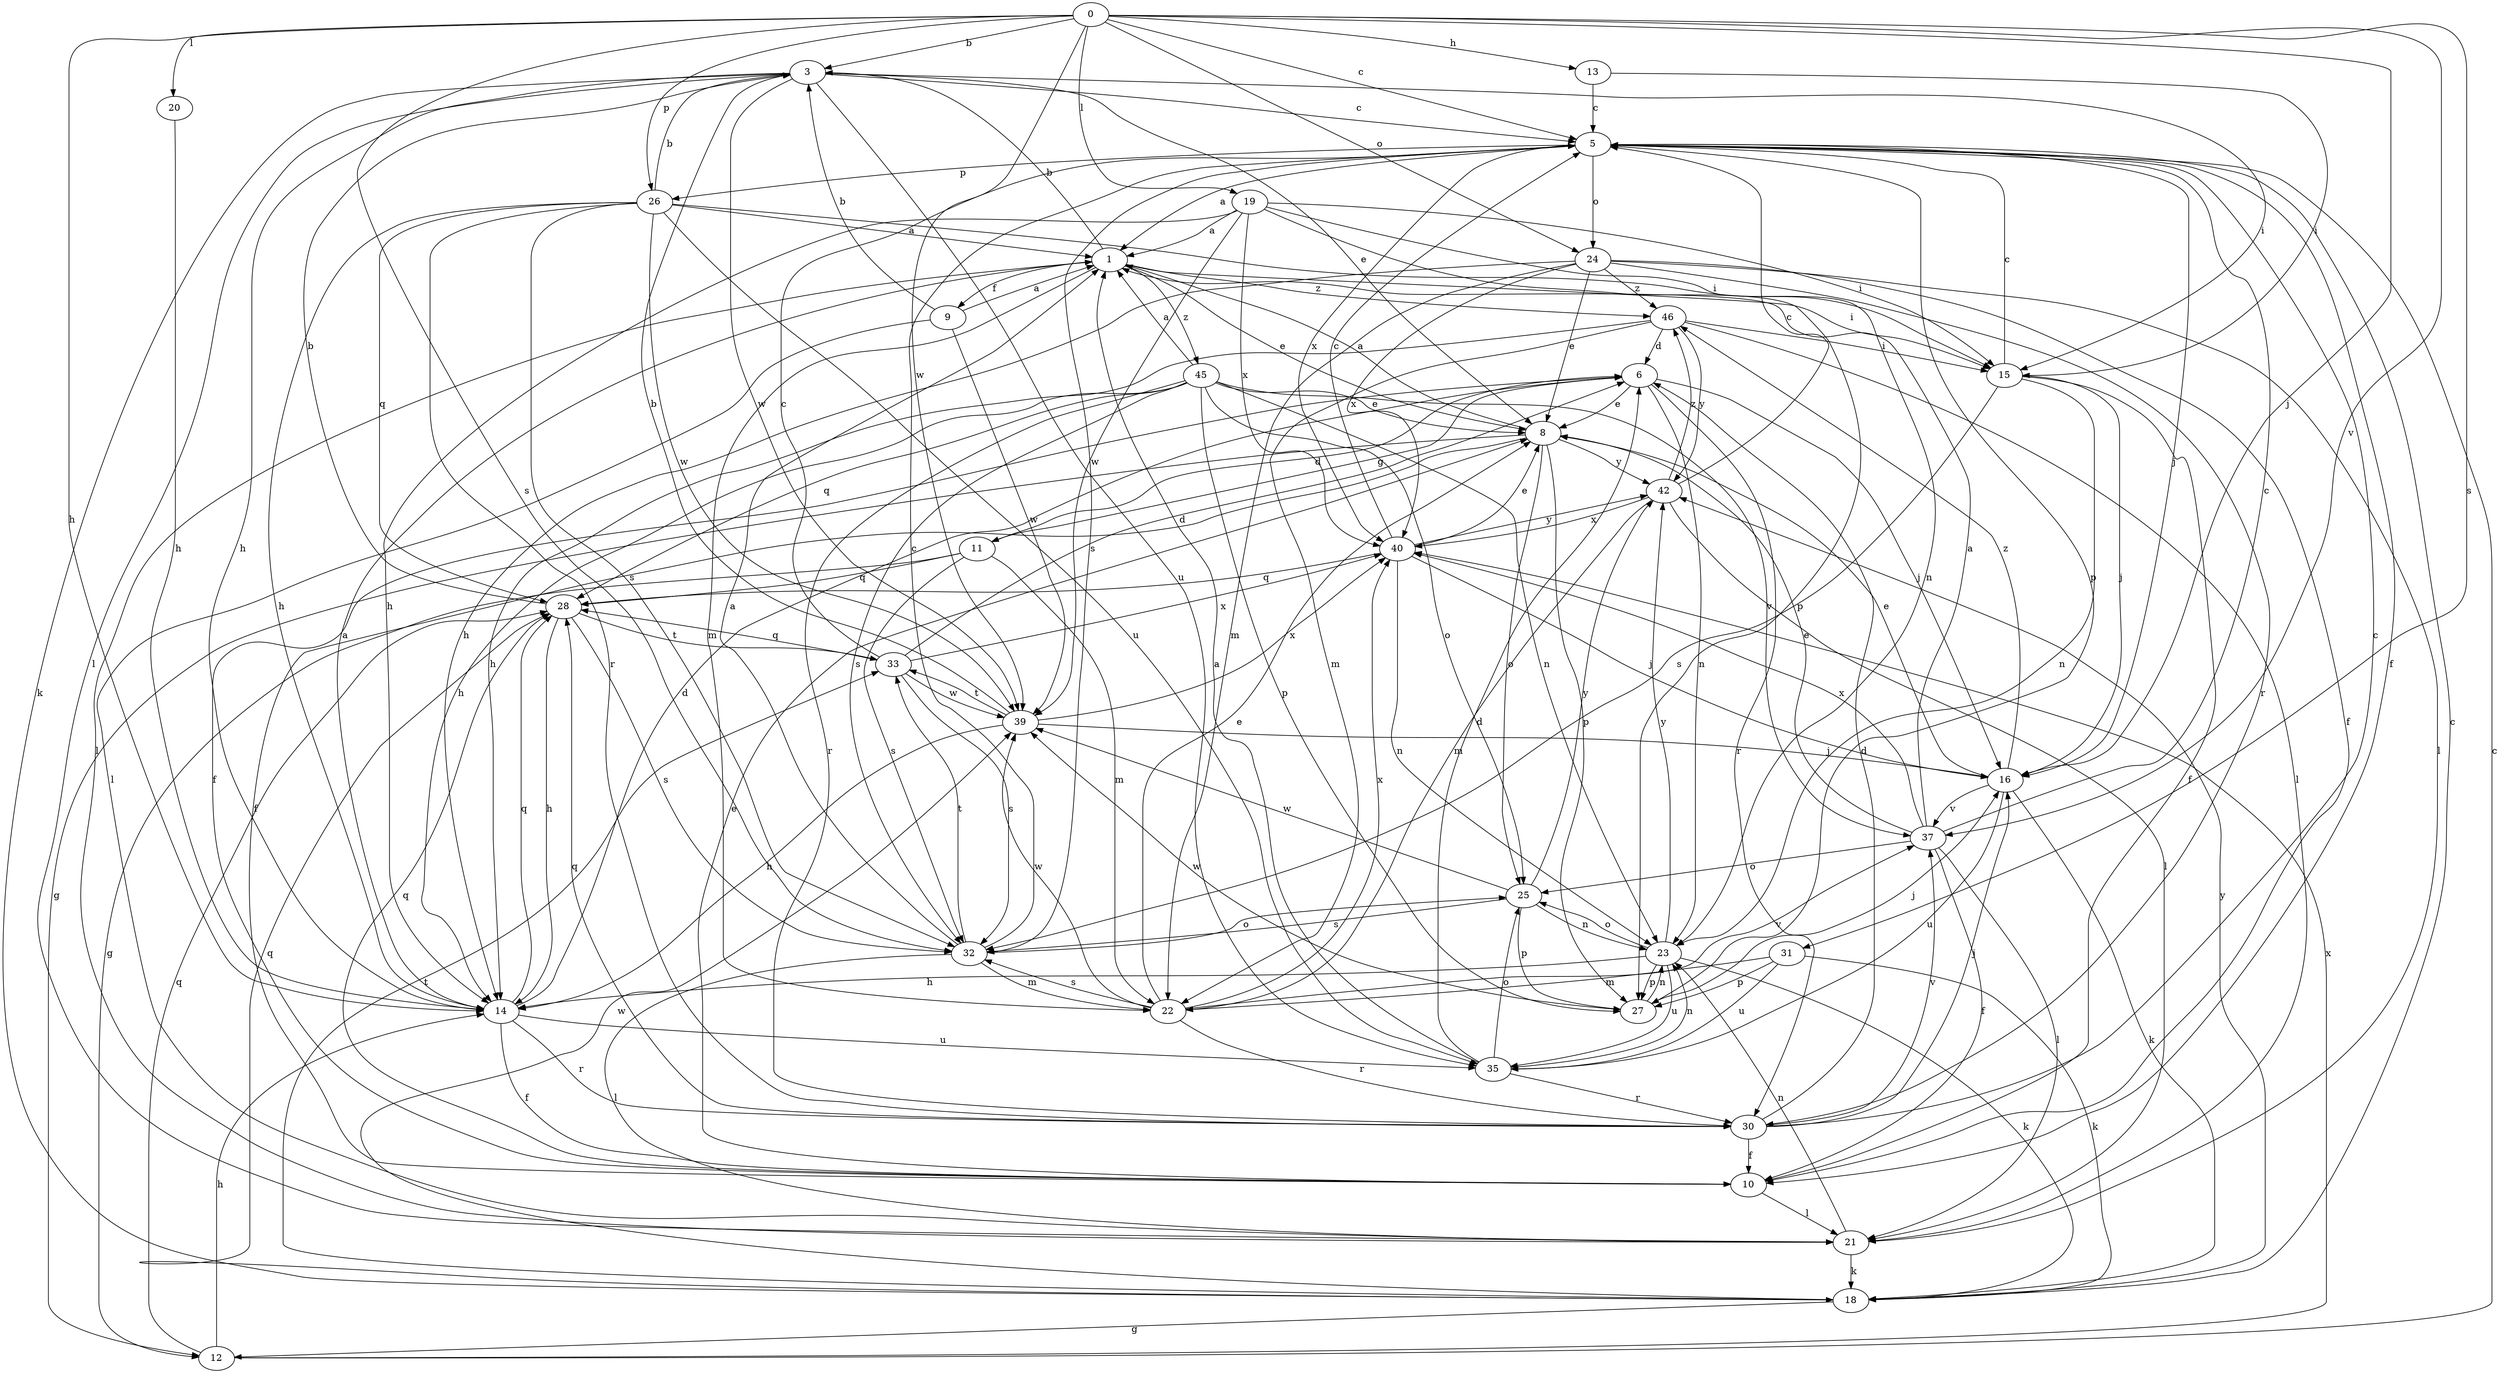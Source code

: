 strict digraph  {
0;
1;
3;
5;
6;
8;
9;
10;
11;
12;
13;
14;
15;
16;
18;
19;
20;
21;
22;
23;
24;
25;
26;
27;
28;
30;
31;
32;
33;
35;
37;
39;
40;
42;
45;
46;
0 -> 3  [label=b];
0 -> 5  [label=c];
0 -> 13  [label=h];
0 -> 14  [label=h];
0 -> 16  [label=j];
0 -> 19  [label=l];
0 -> 20  [label=l];
0 -> 24  [label=o];
0 -> 26  [label=p];
0 -> 31  [label=s];
0 -> 32  [label=s];
0 -> 37  [label=v];
0 -> 39  [label=w];
1 -> 3  [label=b];
1 -> 8  [label=e];
1 -> 9  [label=f];
1 -> 15  [label=i];
1 -> 21  [label=l];
1 -> 22  [label=m];
1 -> 45  [label=z];
1 -> 46  [label=z];
3 -> 5  [label=c];
3 -> 8  [label=e];
3 -> 14  [label=h];
3 -> 15  [label=i];
3 -> 18  [label=k];
3 -> 21  [label=l];
3 -> 35  [label=u];
3 -> 39  [label=w];
5 -> 1  [label=a];
5 -> 10  [label=f];
5 -> 16  [label=j];
5 -> 24  [label=o];
5 -> 26  [label=p];
5 -> 27  [label=p];
5 -> 32  [label=s];
5 -> 40  [label=x];
6 -> 8  [label=e];
6 -> 10  [label=f];
6 -> 11  [label=g];
6 -> 16  [label=j];
6 -> 23  [label=n];
6 -> 30  [label=r];
8 -> 1  [label=a];
8 -> 10  [label=f];
8 -> 12  [label=g];
8 -> 25  [label=o];
8 -> 27  [label=p];
8 -> 42  [label=y];
9 -> 1  [label=a];
9 -> 3  [label=b];
9 -> 21  [label=l];
9 -> 39  [label=w];
10 -> 8  [label=e];
10 -> 21  [label=l];
10 -> 28  [label=q];
11 -> 6  [label=d];
11 -> 12  [label=g];
11 -> 22  [label=m];
11 -> 28  [label=q];
11 -> 32  [label=s];
12 -> 5  [label=c];
12 -> 14  [label=h];
12 -> 28  [label=q];
12 -> 40  [label=x];
13 -> 5  [label=c];
13 -> 15  [label=i];
14 -> 1  [label=a];
14 -> 6  [label=d];
14 -> 10  [label=f];
14 -> 28  [label=q];
14 -> 30  [label=r];
14 -> 35  [label=u];
15 -> 5  [label=c];
15 -> 10  [label=f];
15 -> 16  [label=j];
15 -> 23  [label=n];
15 -> 32  [label=s];
16 -> 8  [label=e];
16 -> 18  [label=k];
16 -> 35  [label=u];
16 -> 37  [label=v];
16 -> 46  [label=z];
18 -> 5  [label=c];
18 -> 12  [label=g];
18 -> 28  [label=q];
18 -> 33  [label=t];
18 -> 39  [label=w];
18 -> 42  [label=y];
19 -> 1  [label=a];
19 -> 14  [label=h];
19 -> 15  [label=i];
19 -> 23  [label=n];
19 -> 27  [label=p];
19 -> 39  [label=w];
19 -> 40  [label=x];
20 -> 14  [label=h];
21 -> 18  [label=k];
21 -> 23  [label=n];
22 -> 8  [label=e];
22 -> 30  [label=r];
22 -> 32  [label=s];
22 -> 37  [label=v];
22 -> 39  [label=w];
22 -> 40  [label=x];
23 -> 14  [label=h];
23 -> 18  [label=k];
23 -> 25  [label=o];
23 -> 27  [label=p];
23 -> 35  [label=u];
23 -> 42  [label=y];
24 -> 8  [label=e];
24 -> 10  [label=f];
24 -> 14  [label=h];
24 -> 21  [label=l];
24 -> 22  [label=m];
24 -> 30  [label=r];
24 -> 40  [label=x];
24 -> 46  [label=z];
25 -> 23  [label=n];
25 -> 27  [label=p];
25 -> 32  [label=s];
25 -> 39  [label=w];
25 -> 42  [label=y];
26 -> 1  [label=a];
26 -> 3  [label=b];
26 -> 14  [label=h];
26 -> 15  [label=i];
26 -> 28  [label=q];
26 -> 30  [label=r];
26 -> 32  [label=s];
26 -> 35  [label=u];
26 -> 39  [label=w];
27 -> 16  [label=j];
27 -> 23  [label=n];
27 -> 39  [label=w];
28 -> 3  [label=b];
28 -> 14  [label=h];
28 -> 32  [label=s];
28 -> 33  [label=t];
30 -> 5  [label=c];
30 -> 6  [label=d];
30 -> 10  [label=f];
30 -> 16  [label=j];
30 -> 28  [label=q];
30 -> 37  [label=v];
31 -> 18  [label=k];
31 -> 22  [label=m];
31 -> 27  [label=p];
31 -> 35  [label=u];
32 -> 1  [label=a];
32 -> 5  [label=c];
32 -> 21  [label=l];
32 -> 22  [label=m];
32 -> 25  [label=o];
32 -> 33  [label=t];
33 -> 5  [label=c];
33 -> 6  [label=d];
33 -> 28  [label=q];
33 -> 32  [label=s];
33 -> 39  [label=w];
33 -> 40  [label=x];
35 -> 1  [label=a];
35 -> 6  [label=d];
35 -> 23  [label=n];
35 -> 25  [label=o];
35 -> 30  [label=r];
37 -> 1  [label=a];
37 -> 5  [label=c];
37 -> 8  [label=e];
37 -> 10  [label=f];
37 -> 21  [label=l];
37 -> 25  [label=o];
37 -> 40  [label=x];
39 -> 3  [label=b];
39 -> 14  [label=h];
39 -> 16  [label=j];
39 -> 33  [label=t];
39 -> 40  [label=x];
40 -> 5  [label=c];
40 -> 8  [label=e];
40 -> 16  [label=j];
40 -> 23  [label=n];
40 -> 28  [label=q];
40 -> 42  [label=y];
42 -> 5  [label=c];
42 -> 21  [label=l];
42 -> 22  [label=m];
42 -> 40  [label=x];
42 -> 46  [label=z];
45 -> 1  [label=a];
45 -> 8  [label=e];
45 -> 14  [label=h];
45 -> 23  [label=n];
45 -> 25  [label=o];
45 -> 27  [label=p];
45 -> 28  [label=q];
45 -> 30  [label=r];
45 -> 32  [label=s];
45 -> 37  [label=v];
46 -> 6  [label=d];
46 -> 14  [label=h];
46 -> 15  [label=i];
46 -> 21  [label=l];
46 -> 22  [label=m];
46 -> 42  [label=y];
}
